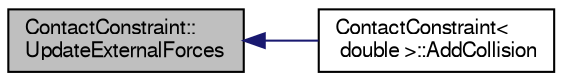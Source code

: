 digraph "ContactConstraint::UpdateExternalForces"
{
  edge [fontname="FreeSans",fontsize="10",labelfontname="FreeSans",labelfontsize="10"];
  node [fontname="FreeSans",fontsize="10",shape=record];
  rankdir="LR";
  Node1 [label="ContactConstraint::\lUpdateExternalForces",height=0.2,width=0.4,color="black", fillcolor="grey75", style="filled", fontcolor="black"];
  Node1 -> Node2 [dir="back",color="midnightblue",fontsize="10",style="solid",fontname="FreeSans"];
  Node2 [label="ContactConstraint\<\l double \>::AddCollision",height=0.2,width=0.4,color="black", fillcolor="white", style="filled",URL="$d7/d6c/class_contact_constraint.html#a8ac93d67428573f388f0a349502eb63f"];
}
